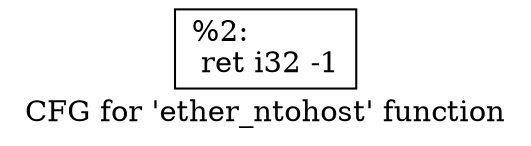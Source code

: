 digraph "CFG for 'ether_ntohost' function" {
	label="CFG for 'ether_ntohost' function";

	Node0x1c75600 [shape=record,label="{%2:\l  ret i32 -1\l}"];
}
